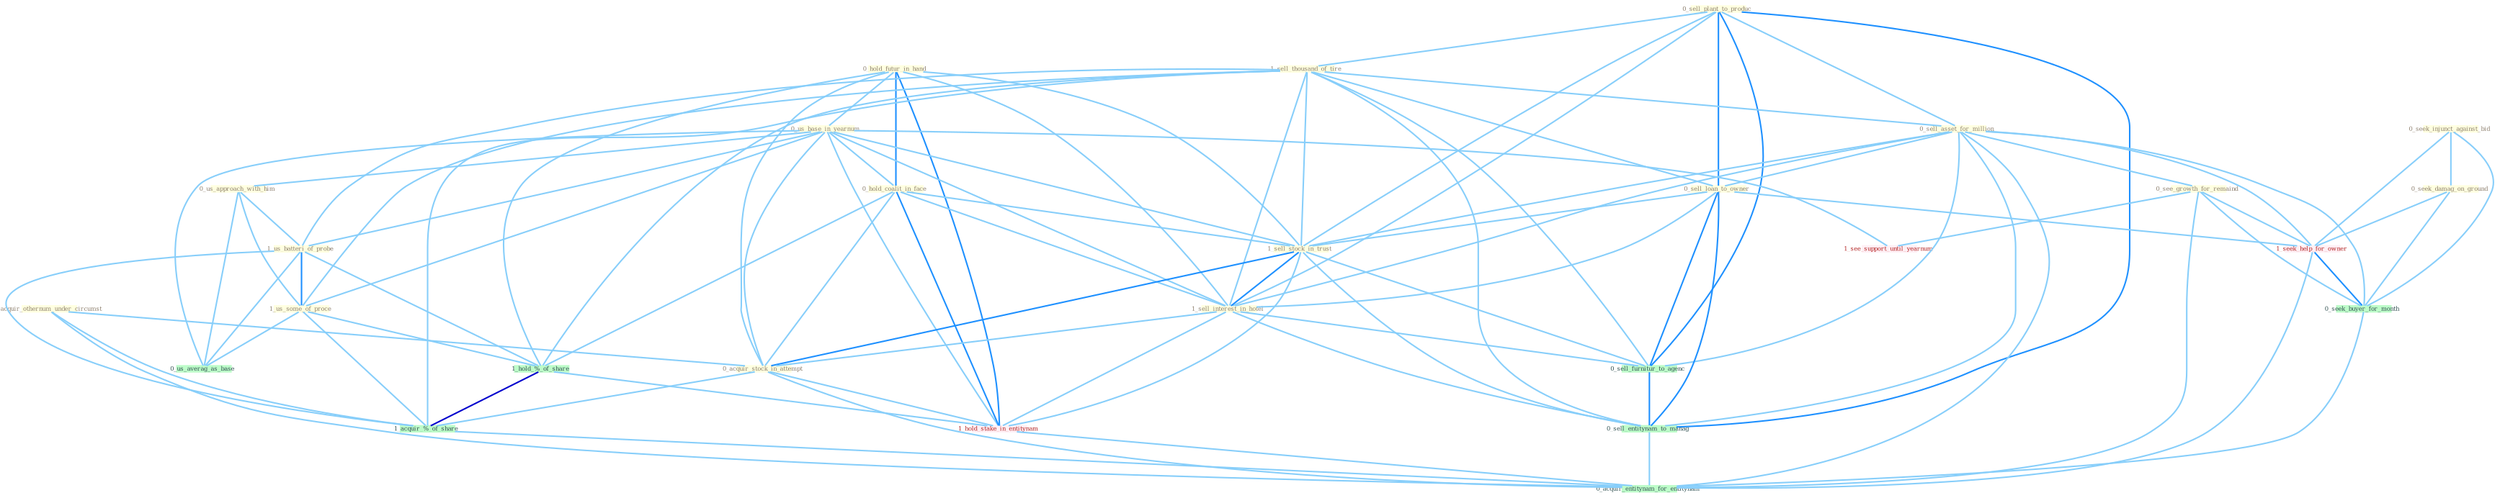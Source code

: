 Graph G{ 
    node
    [shape=polygon,style=filled,width=.5,height=.06,color="#BDFCC9",fixedsize=true,fontsize=4,
    fontcolor="#2f4f4f"];
    {node
    [color="#ffffe0", fontcolor="#8b7d6b"] "0_acquir_othernum_under_circumst " "0_hold_futur_in_hand " "0_sell_plant_to_produc " "0_us_base_in_yearnum " "0_seek_injunct_against_bid " "1_sell_thousand_of_tire " "0_hold_coalit_in_face " "0_seek_damag_on_ground " "0_sell_asset_for_million " "0_sell_loan_to_owner " "1_sell_stock_in_trust " "0_see_growth_for_remaind " "0_us_approach_with_him " "1_sell_interest_in_hotel " "0_acquir_stock_in_attempt " "1_us_batteri_of_probe " "1_us_some_of_proce "}
{node [color="#fff0f5", fontcolor="#b22222"] "1_hold_stake_in_entitynam " "1_seek_help_for_owner " "1_see_support_until_yearnum "}
edge [color="#B0E2FF"];

	"0_acquir_othernum_under_circumst " -- "0_acquir_stock_in_attempt " [w="1", color="#87cefa" ];
	"0_acquir_othernum_under_circumst " -- "1_acquir_%_of_share " [w="1", color="#87cefa" ];
	"0_acquir_othernum_under_circumst " -- "0_acquir_entitynam_for_entitynam " [w="1", color="#87cefa" ];
	"0_hold_futur_in_hand " -- "0_us_base_in_yearnum " [w="1", color="#87cefa" ];
	"0_hold_futur_in_hand " -- "0_hold_coalit_in_face " [w="2", color="#1e90ff" , len=0.8];
	"0_hold_futur_in_hand " -- "1_sell_stock_in_trust " [w="1", color="#87cefa" ];
	"0_hold_futur_in_hand " -- "1_sell_interest_in_hotel " [w="1", color="#87cefa" ];
	"0_hold_futur_in_hand " -- "0_acquir_stock_in_attempt " [w="1", color="#87cefa" ];
	"0_hold_futur_in_hand " -- "1_hold_%_of_share " [w="1", color="#87cefa" ];
	"0_hold_futur_in_hand " -- "1_hold_stake_in_entitynam " [w="2", color="#1e90ff" , len=0.8];
	"0_sell_plant_to_produc " -- "1_sell_thousand_of_tire " [w="1", color="#87cefa" ];
	"0_sell_plant_to_produc " -- "0_sell_asset_for_million " [w="1", color="#87cefa" ];
	"0_sell_plant_to_produc " -- "0_sell_loan_to_owner " [w="2", color="#1e90ff" , len=0.8];
	"0_sell_plant_to_produc " -- "1_sell_stock_in_trust " [w="1", color="#87cefa" ];
	"0_sell_plant_to_produc " -- "1_sell_interest_in_hotel " [w="1", color="#87cefa" ];
	"0_sell_plant_to_produc " -- "0_sell_furnitur_to_agenc " [w="2", color="#1e90ff" , len=0.8];
	"0_sell_plant_to_produc " -- "0_sell_entitynam_to_manag " [w="2", color="#1e90ff" , len=0.8];
	"0_us_base_in_yearnum " -- "0_hold_coalit_in_face " [w="1", color="#87cefa" ];
	"0_us_base_in_yearnum " -- "1_sell_stock_in_trust " [w="1", color="#87cefa" ];
	"0_us_base_in_yearnum " -- "0_us_approach_with_him " [w="1", color="#87cefa" ];
	"0_us_base_in_yearnum " -- "1_sell_interest_in_hotel " [w="1", color="#87cefa" ];
	"0_us_base_in_yearnum " -- "0_acquir_stock_in_attempt " [w="1", color="#87cefa" ];
	"0_us_base_in_yearnum " -- "1_us_batteri_of_probe " [w="1", color="#87cefa" ];
	"0_us_base_in_yearnum " -- "1_us_some_of_proce " [w="1", color="#87cefa" ];
	"0_us_base_in_yearnum " -- "1_hold_stake_in_entitynam " [w="1", color="#87cefa" ];
	"0_us_base_in_yearnum " -- "1_see_support_until_yearnum " [w="1", color="#87cefa" ];
	"0_us_base_in_yearnum " -- "0_us_averag_as_base " [w="1", color="#87cefa" ];
	"0_seek_injunct_against_bid " -- "0_seek_damag_on_ground " [w="1", color="#87cefa" ];
	"0_seek_injunct_against_bid " -- "1_seek_help_for_owner " [w="1", color="#87cefa" ];
	"0_seek_injunct_against_bid " -- "0_seek_buyer_for_month " [w="1", color="#87cefa" ];
	"1_sell_thousand_of_tire " -- "0_sell_asset_for_million " [w="1", color="#87cefa" ];
	"1_sell_thousand_of_tire " -- "0_sell_loan_to_owner " [w="1", color="#87cefa" ];
	"1_sell_thousand_of_tire " -- "1_sell_stock_in_trust " [w="1", color="#87cefa" ];
	"1_sell_thousand_of_tire " -- "1_sell_interest_in_hotel " [w="1", color="#87cefa" ];
	"1_sell_thousand_of_tire " -- "1_us_batteri_of_probe " [w="1", color="#87cefa" ];
	"1_sell_thousand_of_tire " -- "1_us_some_of_proce " [w="1", color="#87cefa" ];
	"1_sell_thousand_of_tire " -- "1_hold_%_of_share " [w="1", color="#87cefa" ];
	"1_sell_thousand_of_tire " -- "1_acquir_%_of_share " [w="1", color="#87cefa" ];
	"1_sell_thousand_of_tire " -- "0_sell_furnitur_to_agenc " [w="1", color="#87cefa" ];
	"1_sell_thousand_of_tire " -- "0_sell_entitynam_to_manag " [w="1", color="#87cefa" ];
	"0_hold_coalit_in_face " -- "1_sell_stock_in_trust " [w="1", color="#87cefa" ];
	"0_hold_coalit_in_face " -- "1_sell_interest_in_hotel " [w="1", color="#87cefa" ];
	"0_hold_coalit_in_face " -- "0_acquir_stock_in_attempt " [w="1", color="#87cefa" ];
	"0_hold_coalit_in_face " -- "1_hold_%_of_share " [w="1", color="#87cefa" ];
	"0_hold_coalit_in_face " -- "1_hold_stake_in_entitynam " [w="2", color="#1e90ff" , len=0.8];
	"0_seek_damag_on_ground " -- "1_seek_help_for_owner " [w="1", color="#87cefa" ];
	"0_seek_damag_on_ground " -- "0_seek_buyer_for_month " [w="1", color="#87cefa" ];
	"0_sell_asset_for_million " -- "0_sell_loan_to_owner " [w="1", color="#87cefa" ];
	"0_sell_asset_for_million " -- "1_sell_stock_in_trust " [w="1", color="#87cefa" ];
	"0_sell_asset_for_million " -- "0_see_growth_for_remaind " [w="1", color="#87cefa" ];
	"0_sell_asset_for_million " -- "1_sell_interest_in_hotel " [w="1", color="#87cefa" ];
	"0_sell_asset_for_million " -- "1_seek_help_for_owner " [w="1", color="#87cefa" ];
	"0_sell_asset_for_million " -- "0_seek_buyer_for_month " [w="1", color="#87cefa" ];
	"0_sell_asset_for_million " -- "0_sell_furnitur_to_agenc " [w="1", color="#87cefa" ];
	"0_sell_asset_for_million " -- "0_sell_entitynam_to_manag " [w="1", color="#87cefa" ];
	"0_sell_asset_for_million " -- "0_acquir_entitynam_for_entitynam " [w="1", color="#87cefa" ];
	"0_sell_loan_to_owner " -- "1_sell_stock_in_trust " [w="1", color="#87cefa" ];
	"0_sell_loan_to_owner " -- "1_sell_interest_in_hotel " [w="1", color="#87cefa" ];
	"0_sell_loan_to_owner " -- "1_seek_help_for_owner " [w="1", color="#87cefa" ];
	"0_sell_loan_to_owner " -- "0_sell_furnitur_to_agenc " [w="2", color="#1e90ff" , len=0.8];
	"0_sell_loan_to_owner " -- "0_sell_entitynam_to_manag " [w="2", color="#1e90ff" , len=0.8];
	"1_sell_stock_in_trust " -- "1_sell_interest_in_hotel " [w="2", color="#1e90ff" , len=0.8];
	"1_sell_stock_in_trust " -- "0_acquir_stock_in_attempt " [w="2", color="#1e90ff" , len=0.8];
	"1_sell_stock_in_trust " -- "1_hold_stake_in_entitynam " [w="1", color="#87cefa" ];
	"1_sell_stock_in_trust " -- "0_sell_furnitur_to_agenc " [w="1", color="#87cefa" ];
	"1_sell_stock_in_trust " -- "0_sell_entitynam_to_manag " [w="1", color="#87cefa" ];
	"0_see_growth_for_remaind " -- "1_seek_help_for_owner " [w="1", color="#87cefa" ];
	"0_see_growth_for_remaind " -- "0_seek_buyer_for_month " [w="1", color="#87cefa" ];
	"0_see_growth_for_remaind " -- "1_see_support_until_yearnum " [w="1", color="#87cefa" ];
	"0_see_growth_for_remaind " -- "0_acquir_entitynam_for_entitynam " [w="1", color="#87cefa" ];
	"0_us_approach_with_him " -- "1_us_batteri_of_probe " [w="1", color="#87cefa" ];
	"0_us_approach_with_him " -- "1_us_some_of_proce " [w="1", color="#87cefa" ];
	"0_us_approach_with_him " -- "0_us_averag_as_base " [w="1", color="#87cefa" ];
	"1_sell_interest_in_hotel " -- "0_acquir_stock_in_attempt " [w="1", color="#87cefa" ];
	"1_sell_interest_in_hotel " -- "1_hold_stake_in_entitynam " [w="1", color="#87cefa" ];
	"1_sell_interest_in_hotel " -- "0_sell_furnitur_to_agenc " [w="1", color="#87cefa" ];
	"1_sell_interest_in_hotel " -- "0_sell_entitynam_to_manag " [w="1", color="#87cefa" ];
	"0_acquir_stock_in_attempt " -- "1_hold_stake_in_entitynam " [w="1", color="#87cefa" ];
	"0_acquir_stock_in_attempt " -- "1_acquir_%_of_share " [w="1", color="#87cefa" ];
	"0_acquir_stock_in_attempt " -- "0_acquir_entitynam_for_entitynam " [w="1", color="#87cefa" ];
	"1_us_batteri_of_probe " -- "1_us_some_of_proce " [w="2", color="#1e90ff" , len=0.8];
	"1_us_batteri_of_probe " -- "1_hold_%_of_share " [w="1", color="#87cefa" ];
	"1_us_batteri_of_probe " -- "1_acquir_%_of_share " [w="1", color="#87cefa" ];
	"1_us_batteri_of_probe " -- "0_us_averag_as_base " [w="1", color="#87cefa" ];
	"1_us_some_of_proce " -- "1_hold_%_of_share " [w="1", color="#87cefa" ];
	"1_us_some_of_proce " -- "1_acquir_%_of_share " [w="1", color="#87cefa" ];
	"1_us_some_of_proce " -- "0_us_averag_as_base " [w="1", color="#87cefa" ];
	"1_hold_%_of_share " -- "1_hold_stake_in_entitynam " [w="1", color="#87cefa" ];
	"1_hold_%_of_share " -- "1_acquir_%_of_share " [w="3", color="#0000cd" , len=0.6];
	"1_hold_stake_in_entitynam " -- "0_acquir_entitynam_for_entitynam " [w="1", color="#87cefa" ];
	"1_seek_help_for_owner " -- "0_seek_buyer_for_month " [w="2", color="#1e90ff" , len=0.8];
	"1_seek_help_for_owner " -- "0_acquir_entitynam_for_entitynam " [w="1", color="#87cefa" ];
	"0_seek_buyer_for_month " -- "0_acquir_entitynam_for_entitynam " [w="1", color="#87cefa" ];
	"1_acquir_%_of_share " -- "0_acquir_entitynam_for_entitynam " [w="1", color="#87cefa" ];
	"0_sell_furnitur_to_agenc " -- "0_sell_entitynam_to_manag " [w="2", color="#1e90ff" , len=0.8];
	"0_sell_entitynam_to_manag " -- "0_acquir_entitynam_for_entitynam " [w="1", color="#87cefa" ];
}